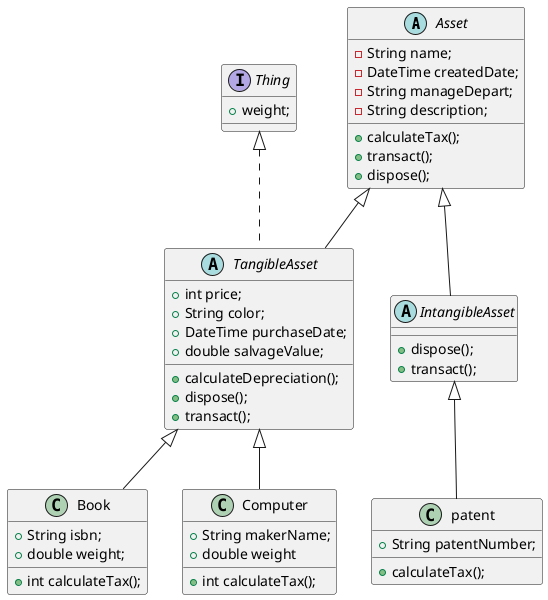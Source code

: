 @startuml

abstract class Asset {
  - String name;
  - DateTime createdDate;
  - String manageDepart;
  - String description;
  + calculateTax();
  + transact();
  + dispose();
}

interface Thing {
  + weight;
}

abstract TangibleAsset extends Asset implements Thing {
  + int price;
  + String color;
  + DateTime purchaseDate;
  + double salvageValue;

  + calculateDepreciation();
  + dispose();
  + transact();
}

class Book extends TangibleAsset {
  + String isbn;
  + double weight;
  + int calculateTax();
}

class Computer extends TangibleAsset {
  + String makerName;
  + double weight

  + int calculateTax();
}

abstract class IntangibleAsset extends Asset {
    + dispose();
    + transact();
}

class patent extends IntangibleAsset {
    + String patentNumber;
    + calculateTax();
}

@enduml